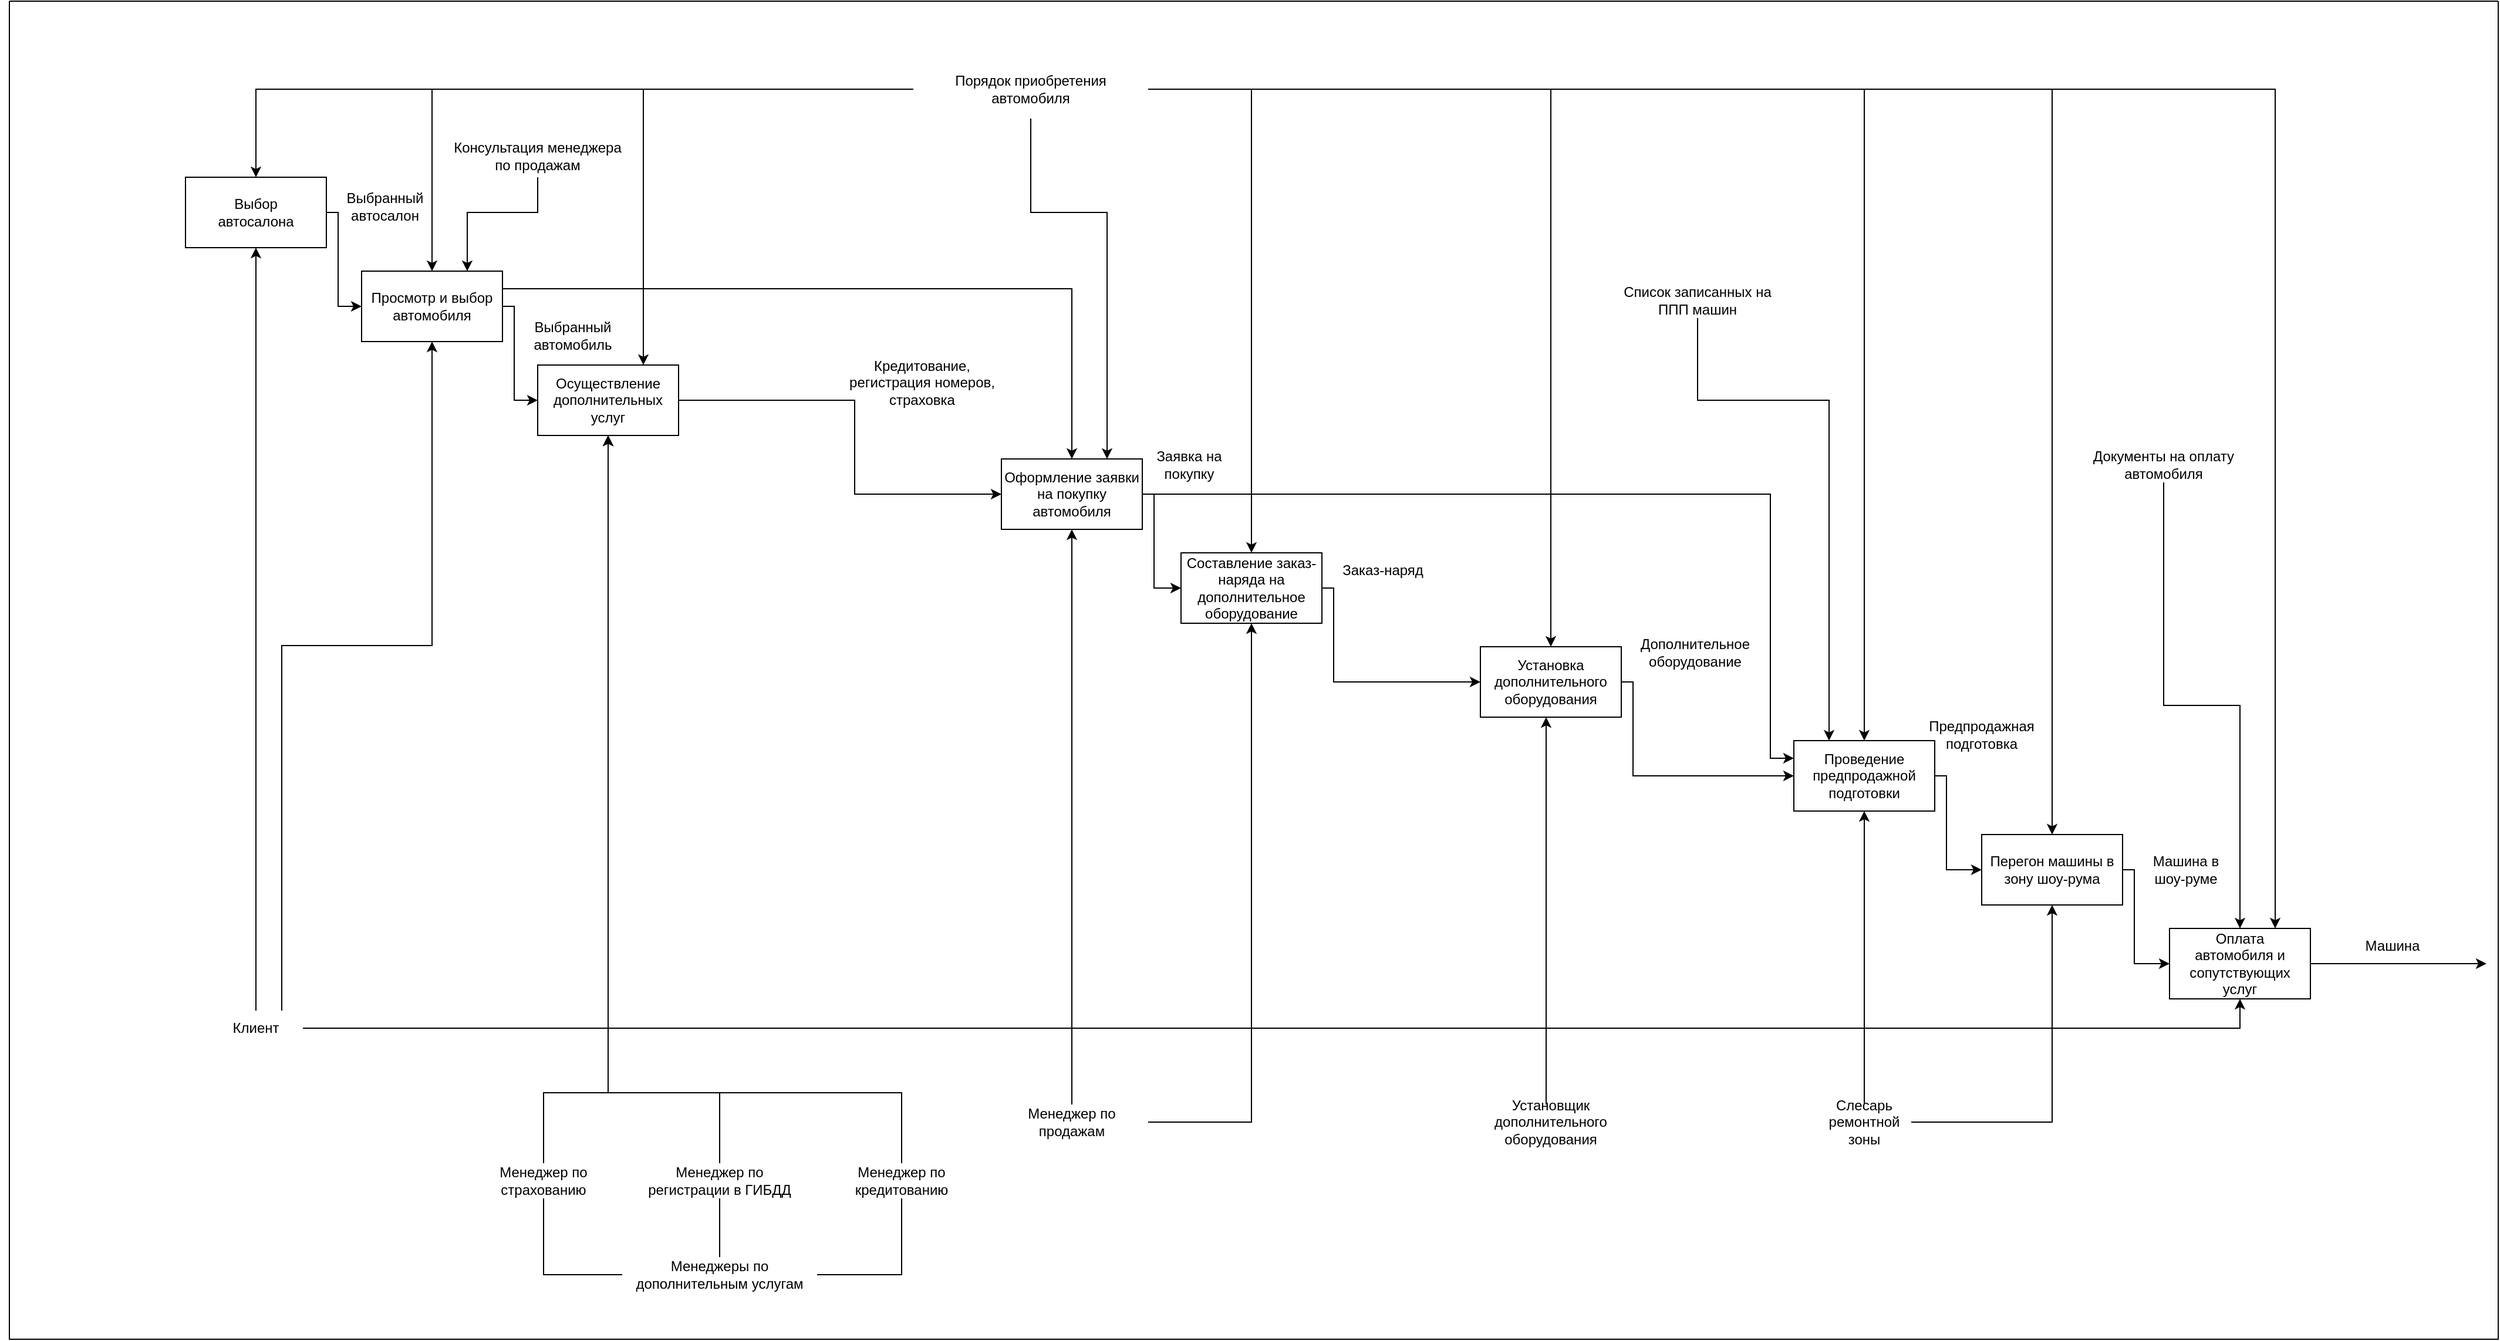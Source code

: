 <mxfile version="20.5.3" type="device"><diagram id="VPbmkYPjIbCvdr9ZGPaK" name="Страница 1"><mxGraphModel dx="3148" dy="1978" grid="0" gridSize="10" guides="1" tooltips="1" connect="1" arrows="1" fold="1" page="0" pageScale="1" pageWidth="827" pageHeight="1169" math="0" shadow="0"><root><mxCell id="0"/><mxCell id="1" parent="0"/><mxCell id="XSYBADVuLUfezzwAsqKa-1" value="" style="swimlane;startSize=0;" parent="1" vertex="1"><mxGeometry x="-160" y="-220" width="2120" height="1140" as="geometry"/></mxCell><mxCell id="XSYBADVuLUfezzwAsqKa-139" style="edgeStyle=orthogonalEdgeStyle;rounded=0;orthogonalLoop=1;jettySize=auto;html=1;entryX=0.5;entryY=0;entryDx=0;entryDy=0;" parent="XSYBADVuLUfezzwAsqKa-1" source="XSYBADVuLUfezzwAsqKa-2" target="XSYBADVuLUfezzwAsqKa-13" edge="1"><mxGeometry relative="1" as="geometry"/></mxCell><mxCell id="XSYBADVuLUfezzwAsqKa-140" style="edgeStyle=orthogonalEdgeStyle;rounded=0;orthogonalLoop=1;jettySize=auto;html=1;entryX=0.5;entryY=0;entryDx=0;entryDy=0;" parent="XSYBADVuLUfezzwAsqKa-1" source="XSYBADVuLUfezzwAsqKa-2" target="XSYBADVuLUfezzwAsqKa-58" edge="1"><mxGeometry relative="1" as="geometry"/></mxCell><mxCell id="XSYBADVuLUfezzwAsqKa-143" style="edgeStyle=orthogonalEdgeStyle;rounded=0;orthogonalLoop=1;jettySize=auto;html=1;entryX=0.75;entryY=0;entryDx=0;entryDy=0;" parent="XSYBADVuLUfezzwAsqKa-1" source="XSYBADVuLUfezzwAsqKa-2" target="XSYBADVuLUfezzwAsqKa-104" edge="1"><mxGeometry relative="1" as="geometry"/></mxCell><mxCell id="XSYBADVuLUfezzwAsqKa-144" style="edgeStyle=orthogonalEdgeStyle;rounded=0;orthogonalLoop=1;jettySize=auto;html=1;entryX=0.75;entryY=0;entryDx=0;entryDy=0;" parent="XSYBADVuLUfezzwAsqKa-1" target="XSYBADVuLUfezzwAsqKa-95" edge="1"><mxGeometry relative="1" as="geometry"><mxPoint x="870" y="100" as="sourcePoint"/><Array as="points"><mxPoint x="870" y="180"/><mxPoint x="935" y="180"/></Array></mxGeometry></mxCell><mxCell id="XSYBADVuLUfezzwAsqKa-145" style="edgeStyle=orthogonalEdgeStyle;rounded=0;orthogonalLoop=1;jettySize=auto;html=1;entryX=0.5;entryY=0;entryDx=0;entryDy=0;" parent="XSYBADVuLUfezzwAsqKa-1" source="XSYBADVuLUfezzwAsqKa-2" target="XSYBADVuLUfezzwAsqKa-98" edge="1"><mxGeometry relative="1" as="geometry"/></mxCell><mxCell id="XSYBADVuLUfezzwAsqKa-146" style="edgeStyle=orthogonalEdgeStyle;rounded=0;orthogonalLoop=1;jettySize=auto;html=1;entryX=0.5;entryY=0;entryDx=0;entryDy=0;" parent="XSYBADVuLUfezzwAsqKa-1" source="XSYBADVuLUfezzwAsqKa-2" target="XSYBADVuLUfezzwAsqKa-101" edge="1"><mxGeometry relative="1" as="geometry"/></mxCell><mxCell id="XSYBADVuLUfezzwAsqKa-147" style="edgeStyle=orthogonalEdgeStyle;rounded=0;orthogonalLoop=1;jettySize=auto;html=1;entryX=0.5;entryY=0;entryDx=0;entryDy=0;" parent="XSYBADVuLUfezzwAsqKa-1" source="XSYBADVuLUfezzwAsqKa-2" target="XSYBADVuLUfezzwAsqKa-90" edge="1"><mxGeometry relative="1" as="geometry"/></mxCell><mxCell id="XSYBADVuLUfezzwAsqKa-148" style="edgeStyle=orthogonalEdgeStyle;rounded=0;orthogonalLoop=1;jettySize=auto;html=1;entryX=0.5;entryY=0;entryDx=0;entryDy=0;" parent="XSYBADVuLUfezzwAsqKa-1" source="XSYBADVuLUfezzwAsqKa-2" target="XSYBADVuLUfezzwAsqKa-122" edge="1"><mxGeometry relative="1" as="geometry"/></mxCell><mxCell id="XSYBADVuLUfezzwAsqKa-150" style="edgeStyle=orthogonalEdgeStyle;rounded=0;orthogonalLoop=1;jettySize=auto;html=1;entryX=0.75;entryY=0;entryDx=0;entryDy=0;" parent="XSYBADVuLUfezzwAsqKa-1" source="XSYBADVuLUfezzwAsqKa-2" target="XSYBADVuLUfezzwAsqKa-127" edge="1"><mxGeometry relative="1" as="geometry"/></mxCell><mxCell id="XSYBADVuLUfezzwAsqKa-2" value="Порядок приобретения автомобиля" style="text;html=1;strokeColor=none;fillColor=none;align=center;verticalAlign=middle;whiteSpace=wrap;rounded=0;" parent="XSYBADVuLUfezzwAsqKa-1" vertex="1"><mxGeometry x="770" y="60" width="200" height="30" as="geometry"/></mxCell><mxCell id="XSYBADVuLUfezzwAsqKa-275" style="edgeStyle=orthogonalEdgeStyle;rounded=0;orthogonalLoop=1;jettySize=auto;html=1;entryX=0.5;entryY=1;entryDx=0;entryDy=0;" parent="XSYBADVuLUfezzwAsqKa-1" source="XSYBADVuLUfezzwAsqKa-3" target="XSYBADVuLUfezzwAsqKa-127" edge="1"><mxGeometry relative="1" as="geometry"/></mxCell><mxCell id="SaHuT33S5q8X9UQD9NHG-1" style="edgeStyle=orthogonalEdgeStyle;rounded=0;orthogonalLoop=1;jettySize=auto;html=1;" parent="XSYBADVuLUfezzwAsqKa-1" source="XSYBADVuLUfezzwAsqKa-3" target="XSYBADVuLUfezzwAsqKa-58" edge="1"><mxGeometry relative="1" as="geometry"><Array as="points"><mxPoint x="232" y="549"/><mxPoint x="360" y="549"/></Array></mxGeometry></mxCell><mxCell id="XSYBADVuLUfezzwAsqKa-3" value="Клиент" style="text;html=1;strokeColor=none;fillColor=none;align=center;verticalAlign=middle;whiteSpace=wrap;rounded=0;" parent="XSYBADVuLUfezzwAsqKa-1" vertex="1"><mxGeometry x="170" y="860" width="80" height="30" as="geometry"/></mxCell><mxCell id="XSYBADVuLUfezzwAsqKa-12" value="" style="endArrow=classic;html=1;rounded=0;" parent="XSYBADVuLUfezzwAsqKa-1" target="XSYBADVuLUfezzwAsqKa-1" edge="1"><mxGeometry width="50" height="50" relative="1" as="geometry"><mxPoint y="130" as="sourcePoint"/><mxPoint x="50" y="80" as="targetPoint"/></mxGeometry></mxCell><mxCell id="XSYBADVuLUfezzwAsqKa-13" value="Выбор &lt;br&gt;автосалона" style="rounded=0;whiteSpace=wrap;html=1;" parent="XSYBADVuLUfezzwAsqKa-1" vertex="1"><mxGeometry x="150" y="150" width="120" height="60" as="geometry"/></mxCell><mxCell id="XSYBADVuLUfezzwAsqKa-32" value="Просмотр и выбор автомобиля" style="rounded=0;whiteSpace=wrap;html=1;" parent="XSYBADVuLUfezzwAsqKa-1" vertex="1"><mxGeometry x="300" y="230" width="120" height="60" as="geometry"/></mxCell><mxCell id="XSYBADVuLUfezzwAsqKa-34" value="" style="endArrow=classic;html=1;rounded=0;entryX=0.5;entryY=1;entryDx=0;entryDy=0;" parent="XSYBADVuLUfezzwAsqKa-1" target="XSYBADVuLUfezzwAsqKa-13" edge="1"><mxGeometry width="50" height="50" relative="1" as="geometry"><mxPoint x="210" y="860" as="sourcePoint"/><mxPoint x="580" y="460" as="targetPoint"/></mxGeometry></mxCell><mxCell id="XSYBADVuLUfezzwAsqKa-35" value="" style="endArrow=classic;html=1;rounded=0;exitX=1;exitY=0.5;exitDx=0;exitDy=0;entryX=0;entryY=0.5;entryDx=0;entryDy=0;" parent="XSYBADVuLUfezzwAsqKa-1" source="XSYBADVuLUfezzwAsqKa-13" target="XSYBADVuLUfezzwAsqKa-32" edge="1"><mxGeometry width="50" height="50" relative="1" as="geometry"><mxPoint x="300" y="170" as="sourcePoint"/><mxPoint x="350" y="120" as="targetPoint"/><Array as="points"><mxPoint x="280" y="180"/><mxPoint x="280" y="260"/></Array></mxGeometry></mxCell><mxCell id="XSYBADVuLUfezzwAsqKa-38" value="Выбранный автосалон" style="text;html=1;strokeColor=none;fillColor=none;align=center;verticalAlign=middle;whiteSpace=wrap;rounded=0;" parent="XSYBADVuLUfezzwAsqKa-1" vertex="1"><mxGeometry x="280" y="160" width="80" height="30" as="geometry"/></mxCell><mxCell id="XSYBADVuLUfezzwAsqKa-58" value="Просмотр и выбор автомобиля" style="rounded=0;whiteSpace=wrap;html=1;" parent="XSYBADVuLUfezzwAsqKa-1" vertex="1"><mxGeometry x="300" y="230" width="120" height="60" as="geometry"/></mxCell><mxCell id="XSYBADVuLUfezzwAsqKa-69" value="&lt;br&gt;Консультация менеджера по продажам" style="text;html=1;strokeColor=none;fillColor=none;align=center;verticalAlign=middle;whiteSpace=wrap;rounded=0;" parent="XSYBADVuLUfezzwAsqKa-1" vertex="1"><mxGeometry x="370" y="110" width="160" height="30" as="geometry"/></mxCell><mxCell id="XSYBADVuLUfezzwAsqKa-72" value="Менеджеры по дополнительным услугам" style="text;html=1;strokeColor=none;fillColor=none;align=center;verticalAlign=middle;whiteSpace=wrap;rounded=0;" parent="XSYBADVuLUfezzwAsqKa-1" vertex="1"><mxGeometry x="522" y="1070" width="166" height="30" as="geometry"/></mxCell><mxCell id="XSYBADVuLUfezzwAsqKa-273" style="edgeStyle=orthogonalEdgeStyle;rounded=0;orthogonalLoop=1;jettySize=auto;html=1;entryX=0.5;entryY=1;entryDx=0;entryDy=0;" parent="XSYBADVuLUfezzwAsqKa-1" source="XSYBADVuLUfezzwAsqKa-73" target="XSYBADVuLUfezzwAsqKa-98" edge="1"><mxGeometry relative="1" as="geometry"/></mxCell><mxCell id="XSYBADVuLUfezzwAsqKa-73" value="Менеджер по продажам" style="text;html=1;strokeColor=none;fillColor=none;align=center;verticalAlign=middle;whiteSpace=wrap;rounded=0;" parent="XSYBADVuLUfezzwAsqKa-1" vertex="1"><mxGeometry x="840" y="940" width="130" height="30" as="geometry"/></mxCell><mxCell id="XSYBADVuLUfezzwAsqKa-116" style="edgeStyle=orthogonalEdgeStyle;rounded=0;orthogonalLoop=1;jettySize=auto;html=1;entryX=0.5;entryY=1;entryDx=0;entryDy=0;" parent="XSYBADVuLUfezzwAsqKa-1" source="XSYBADVuLUfezzwAsqKa-74" target="XSYBADVuLUfezzwAsqKa-104" edge="1"><mxGeometry relative="1" as="geometry"><Array as="points"><mxPoint x="455" y="930"/><mxPoint x="510" y="930"/></Array></mxGeometry></mxCell><mxCell id="XSYBADVuLUfezzwAsqKa-74" value="Менеджер по страхованию&lt;span style=&quot;color: rgba(0, 0, 0, 0); font-family: monospace; font-size: 0px; text-align: start;&quot;&gt;%3CmxGraphModel%3E%3Croot%3E%3CmxCell%20id%3D%220%22%2F%3E%3CmxCell%20id%3D%221%22%20parent%3D%220%22%2F%3E%3CmxCell%20id%3D%222%22%20value%3D%22%D0%9C%D0%B5%D0%BD%D0%B5%D0%B4%D0%B6%D0%B5%D1%80%D1%8B%20%D0%BF%D0%BE%20%D0%B4%D0%BE%D0%BF%D0%BE%D0%BB%D0%BD%D0%B8%D1%82%D0%B5%D0%BB%D1%8C%D0%BD%D1%8B%D0%BC%20%D1%83%D1%81%D0%BB%D1%83%D0%B3%D0%B0%D0%BC%22%20style%3D%22text%3Bhtml%3D1%3BstrokeColor%3Dnone%3BfillColor%3Dnone%3Balign%3Dcenter%3BverticalAlign%3Dmiddle%3BwhiteSpace%3Dwrap%3Brounded%3D0%3B%22%20vertex%3D%221%22%20parent%3D%221%22%3E%3CmxGeometry%20x%3D%22160%22%20y%3D%22520%22%20width%3D%22166%22%20height%3D%2230%22%20as%3D%22geometry%22%2F%3E%3C%2FmxCell%3E%3C%2Froot%3E%3C%2FmxGraphModel%3E&lt;/span&gt;" style="text;html=1;strokeColor=none;fillColor=none;align=center;verticalAlign=middle;whiteSpace=wrap;rounded=0;" parent="XSYBADVuLUfezzwAsqKa-1" vertex="1"><mxGeometry x="390" y="990" width="130" height="30" as="geometry"/></mxCell><mxCell id="XSYBADVuLUfezzwAsqKa-115" style="edgeStyle=orthogonalEdgeStyle;rounded=0;orthogonalLoop=1;jettySize=auto;html=1;entryX=0.5;entryY=1;entryDx=0;entryDy=0;" parent="XSYBADVuLUfezzwAsqKa-1" source="XSYBADVuLUfezzwAsqKa-75" target="XSYBADVuLUfezzwAsqKa-104" edge="1"><mxGeometry relative="1" as="geometry"><Array as="points"><mxPoint x="605" y="930"/><mxPoint x="510" y="930"/></Array></mxGeometry></mxCell><mxCell id="XSYBADVuLUfezzwAsqKa-75" value="Менеджер по регистрации в ГИБДД&lt;span style=&quot;color: rgba(0, 0, 0, 0); font-family: monospace; font-size: 0px; text-align: start;&quot;&gt;%3CmxGraphModel%3E%3Croot%3E%3CmxCell%20id%3D%220%22%2F%3E%3CmxCell%20id%3D%221%22%20parent%3D%220%22%2F%3E%3CmxCell%20id%3D%222%22%20value%3D%22%D0%9C%D0%B5%D0%BD%D0%B5%D0%B4%D0%B6%D0%B5%D1%80%D1%8B%20%D0%BF%D0%BE%20%D0%B4%D0%BE%D0%BF%D0%BE%D0%BB%D0%BD%D0%B8%D1%82%D0%B5%D0%BB%D1%8C%D0%BD%D1%8B%D0%BC%20%D1%83%D1%81%D0%BB%D1%83%D0%B3%D0%B0%D0%BC%22%20style%3D%22text%3Bhtml%3D1%3BstrokeColor%3Dnone%3BfillColor%3Dnone%3Balign%3Dcenter%3BverticalAlign%3Dmiddle%3BwhiteSpace%3Dwrap%3Brounded%3D0%3B%22%20vertex%3D%221%22%20parent%3D%221%22%3E%3CmxGeometry%20x%3D%22160%22%20y%3D%22520%22%20width%3D%22166%22%20height%3D%2230%22%20as%3D%22geometry%22%2F%3E%3C%2FmxCell%3E%3C%2Froot%3E%3C%2FmxGraphModel%3E&lt;/span&gt;" style="text;html=1;strokeColor=none;fillColor=none;align=center;verticalAlign=middle;whiteSpace=wrap;rounded=0;" parent="XSYBADVuLUfezzwAsqKa-1" vertex="1"><mxGeometry x="535" y="990" width="140" height="30" as="geometry"/></mxCell><mxCell id="XSYBADVuLUfezzwAsqKa-117" style="edgeStyle=orthogonalEdgeStyle;rounded=0;orthogonalLoop=1;jettySize=auto;html=1;entryX=0.5;entryY=1;entryDx=0;entryDy=0;exitX=0.5;exitY=0;exitDx=0;exitDy=0;" parent="XSYBADVuLUfezzwAsqKa-1" source="XSYBADVuLUfezzwAsqKa-76" target="XSYBADVuLUfezzwAsqKa-104" edge="1"><mxGeometry relative="1" as="geometry"><Array as="points"><mxPoint x="760" y="930"/><mxPoint x="510" y="930"/></Array></mxGeometry></mxCell><mxCell id="XSYBADVuLUfezzwAsqKa-76" value="Менеджер по кредитованию&lt;span style=&quot;color: rgba(0, 0, 0, 0); font-family: monospace; font-size: 0px; text-align: start;&quot;&gt;%3CmxGraphModel%3E%3Croot%3E%3CmxCell%20id%3D%220%22%2F%3E%3CmxCell%20id%3D%221%22%20parent%3D%220%22%2F%3E%3CmxCell%20id%3D%222%22%20value%3D%22%D0%9C%D0%B5%D0%BD%D0%B5%D0%B4%D0%B6%D0%B5%D1%80%D1%8B%20%D0%BF%D0%BE%20%D0%B4%D0%BE%D0%BF%D0%BE%D0%BB%D0%BD%D0%B8%D1%82%D0%B5%D0%BB%D1%8C%D0%BD%D1%8B%D0%BC%20%D1%83%D1%81%D0%BB%D1%83%D0%B3%D0%B0%D0%BC%22%20style%3D%22text%3Bhtml%3D1%3BstrokeColor%3Dnone%3BfillColor%3Dnone%3Balign%3Dcenter%3BverticalAlign%3Dmiddle%3BwhiteSpace%3Dwrap%3Brounded%3D0%3B%22%20vertex%3D%221%22%20parent%3D%221%22%3E%3CmxGeometry%20x%3D%22160%22%20y%3D%22520%22%20width%3D%22166%22%20height%3D%2230%22%20as%3D%22geometry%22%2F%3E%3C%2FmxCell%3E%3C%2Froot%3E%3C%2FmxGraphModel%3E&lt;/span&gt;" style="text;html=1;strokeColor=none;fillColor=none;align=center;verticalAlign=middle;whiteSpace=wrap;rounded=0;" parent="XSYBADVuLUfezzwAsqKa-1" vertex="1"><mxGeometry x="690" y="990" width="140" height="30" as="geometry"/></mxCell><mxCell id="XSYBADVuLUfezzwAsqKa-269" style="edgeStyle=orthogonalEdgeStyle;rounded=0;orthogonalLoop=1;jettySize=auto;html=1;entryX=0.5;entryY=1;entryDx=0;entryDy=0;exitX=0.5;exitY=0;exitDx=0;exitDy=0;" parent="XSYBADVuLUfezzwAsqKa-1" edge="1"><mxGeometry relative="1" as="geometry"><mxPoint x="1309" y="940" as="sourcePoint"/><mxPoint x="1309" y="610" as="targetPoint"/></mxGeometry></mxCell><mxCell id="XSYBADVuLUfezzwAsqKa-78" value="Установщик дополнительного оборудования" style="text;html=1;strokeColor=none;fillColor=none;align=center;verticalAlign=middle;whiteSpace=wrap;rounded=0;" parent="XSYBADVuLUfezzwAsqKa-1" vertex="1"><mxGeometry x="1230" y="940" width="166" height="30" as="geometry"/></mxCell><mxCell id="XSYBADVuLUfezzwAsqKa-131" style="edgeStyle=orthogonalEdgeStyle;rounded=0;orthogonalLoop=1;jettySize=auto;html=1;entryX=0.5;entryY=1;entryDx=0;entryDy=0;" parent="XSYBADVuLUfezzwAsqKa-1" source="XSYBADVuLUfezzwAsqKa-80" target="XSYBADVuLUfezzwAsqKa-122" edge="1"><mxGeometry relative="1" as="geometry"/></mxCell><mxCell id="XSYBADVuLUfezzwAsqKa-271" style="edgeStyle=orthogonalEdgeStyle;rounded=0;orthogonalLoop=1;jettySize=auto;html=1;entryX=0.5;entryY=1;entryDx=0;entryDy=0;exitX=0.5;exitY=0;exitDx=0;exitDy=0;" parent="XSYBADVuLUfezzwAsqKa-1" source="XSYBADVuLUfezzwAsqKa-80" target="XSYBADVuLUfezzwAsqKa-90" edge="1"><mxGeometry relative="1" as="geometry"><mxPoint x="1580" y="900" as="sourcePoint"/></mxGeometry></mxCell><mxCell id="XSYBADVuLUfezzwAsqKa-80" value="Слесарь ремонтной зоны" style="text;html=1;strokeColor=none;fillColor=none;align=center;verticalAlign=middle;whiteSpace=wrap;rounded=0;" parent="XSYBADVuLUfezzwAsqKa-1" vertex="1"><mxGeometry x="1540" y="940" width="80" height="30" as="geometry"/></mxCell><mxCell id="XSYBADVuLUfezzwAsqKa-81" value="Оформление заявки на покупку автомобиля" style="rounded=0;whiteSpace=wrap;html=1;" parent="XSYBADVuLUfezzwAsqKa-1" vertex="1"><mxGeometry x="845" y="390" width="120" height="60" as="geometry"/></mxCell><mxCell id="XSYBADVuLUfezzwAsqKa-83" value="" style="endArrow=classic;html=1;rounded=0;exitX=1;exitY=0.5;exitDx=0;exitDy=0;entryX=0;entryY=0.5;entryDx=0;entryDy=0;" parent="XSYBADVuLUfezzwAsqKa-1" target="XSYBADVuLUfezzwAsqKa-84" edge="1"><mxGeometry width="50" height="50" relative="1" as="geometry"><mxPoint x="965" y="420" as="sourcePoint"/><mxPoint x="1152" y="720.0" as="targetPoint"/><Array as="points"><mxPoint x="975" y="420"/><mxPoint x="975" y="500"/></Array></mxGeometry></mxCell><mxCell id="XSYBADVuLUfezzwAsqKa-84" value="Составление заказ-наряда на дополнительное оборудование" style="rounded=0;whiteSpace=wrap;html=1;" parent="XSYBADVuLUfezzwAsqKa-1" vertex="1"><mxGeometry x="998" y="470" width="120" height="60" as="geometry"/></mxCell><mxCell id="XSYBADVuLUfezzwAsqKa-85" value="Заявка на покупку" style="text;html=1;strokeColor=none;fillColor=none;align=center;verticalAlign=middle;whiteSpace=wrap;rounded=0;" parent="XSYBADVuLUfezzwAsqKa-1" vertex="1"><mxGeometry x="965" y="380" width="80" height="30" as="geometry"/></mxCell><mxCell id="XSYBADVuLUfezzwAsqKa-86" value="" style="endArrow=classic;html=1;rounded=0;entryX=0.5;entryY=1;entryDx=0;entryDy=0;exitX=0.5;exitY=0;exitDx=0;exitDy=0;" parent="XSYBADVuLUfezzwAsqKa-1" source="XSYBADVuLUfezzwAsqKa-73" target="XSYBADVuLUfezzwAsqKa-81" edge="1"><mxGeometry width="50" height="50" relative="1" as="geometry"><mxPoint x="868" y="1080" as="sourcePoint"/><mxPoint x="998" y="690.0" as="targetPoint"/><Array as="points"><mxPoint x="905" y="610"/><mxPoint x="905" y="520"/></Array></mxGeometry></mxCell><mxCell id="XSYBADVuLUfezzwAsqKa-87" value="Установка дополнительного оборудования" style="rounded=0;whiteSpace=wrap;html=1;" parent="XSYBADVuLUfezzwAsqKa-1" vertex="1"><mxGeometry x="1253" y="550" width="120" height="60" as="geometry"/></mxCell><mxCell id="XSYBADVuLUfezzwAsqKa-88" value="" style="endArrow=classic;html=1;rounded=0;exitX=1;exitY=0.5;exitDx=0;exitDy=0;entryX=0;entryY=0.5;entryDx=0;entryDy=0;" parent="XSYBADVuLUfezzwAsqKa-1" target="XSYBADVuLUfezzwAsqKa-87" edge="1"><mxGeometry width="50" height="50" relative="1" as="geometry"><mxPoint x="1118" y="500" as="sourcePoint"/><mxPoint x="1311" y="800" as="targetPoint"/><Array as="points"><mxPoint x="1128" y="500"/><mxPoint x="1128" y="580"/></Array></mxGeometry></mxCell><mxCell id="XSYBADVuLUfezzwAsqKa-89" value="Заказ-наряд" style="text;html=1;strokeColor=none;fillColor=none;align=center;verticalAlign=middle;whiteSpace=wrap;rounded=0;" parent="XSYBADVuLUfezzwAsqKa-1" vertex="1"><mxGeometry x="1130" y="470" width="80" height="30" as="geometry"/></mxCell><mxCell id="XSYBADVuLUfezzwAsqKa-90" value="Проведение предпродажной подготовки" style="rounded=0;whiteSpace=wrap;html=1;" parent="XSYBADVuLUfezzwAsqKa-1" vertex="1"><mxGeometry x="1520" y="630" width="120" height="60" as="geometry"/></mxCell><mxCell id="XSYBADVuLUfezzwAsqKa-91" value="" style="endArrow=classic;html=1;rounded=0;exitX=1;exitY=0.5;exitDx=0;exitDy=0;entryX=0;entryY=0.5;entryDx=0;entryDy=0;" parent="XSYBADVuLUfezzwAsqKa-1" target="XSYBADVuLUfezzwAsqKa-90" edge="1"><mxGeometry width="50" height="50" relative="1" as="geometry"><mxPoint x="1373" y="580" as="sourcePoint"/><mxPoint x="1563" y="880" as="targetPoint"/><Array as="points"><mxPoint x="1383" y="580"/><mxPoint x="1383" y="660"/></Array></mxGeometry></mxCell><mxCell id="XSYBADVuLUfezzwAsqKa-93" value="Дополнительное оборудование" style="text;html=1;strokeColor=none;fillColor=none;align=center;verticalAlign=middle;whiteSpace=wrap;rounded=0;" parent="XSYBADVuLUfezzwAsqKa-1" vertex="1"><mxGeometry x="1396" y="540" width="80" height="30" as="geometry"/></mxCell><mxCell id="XSYBADVuLUfezzwAsqKa-121" style="edgeStyle=orthogonalEdgeStyle;rounded=0;orthogonalLoop=1;jettySize=auto;html=1;entryX=0;entryY=0.25;entryDx=0;entryDy=0;" parent="XSYBADVuLUfezzwAsqKa-1" source="XSYBADVuLUfezzwAsqKa-95" target="XSYBADVuLUfezzwAsqKa-90" edge="1"><mxGeometry relative="1" as="geometry"><Array as="points"><mxPoint x="1500" y="420"/><mxPoint x="1500" y="645"/></Array></mxGeometry></mxCell><mxCell id="XSYBADVuLUfezzwAsqKa-95" value="Оформление заявки на покупку автомобиля" style="rounded=0;whiteSpace=wrap;html=1;" parent="XSYBADVuLUfezzwAsqKa-1" vertex="1"><mxGeometry x="845" y="390" width="120" height="60" as="geometry"/></mxCell><mxCell id="XSYBADVuLUfezzwAsqKa-98" value="Составление заказ-наряда на дополнительное оборудование" style="rounded=0;whiteSpace=wrap;html=1;" parent="XSYBADVuLUfezzwAsqKa-1" vertex="1"><mxGeometry x="998" y="470" width="120" height="60" as="geometry"/></mxCell><mxCell id="XSYBADVuLUfezzwAsqKa-101" value="Установка дополнительного оборудования" style="rounded=0;whiteSpace=wrap;html=1;" parent="XSYBADVuLUfezzwAsqKa-1" vertex="1"><mxGeometry x="1253" y="550" width="120" height="60" as="geometry"/></mxCell><mxCell id="XSYBADVuLUfezzwAsqKa-107" style="edgeStyle=orthogonalEdgeStyle;rounded=0;orthogonalLoop=1;jettySize=auto;html=1;entryX=0;entryY=0.5;entryDx=0;entryDy=0;" parent="XSYBADVuLUfezzwAsqKa-1" source="XSYBADVuLUfezzwAsqKa-104" target="XSYBADVuLUfezzwAsqKa-95" edge="1"><mxGeometry relative="1" as="geometry"><Array as="points"><mxPoint x="720" y="340"/><mxPoint x="720" y="420"/></Array></mxGeometry></mxCell><mxCell id="XSYBADVuLUfezzwAsqKa-104" value="Осуществление дополнительных услуг" style="rounded=0;whiteSpace=wrap;html=1;" parent="XSYBADVuLUfezzwAsqKa-1" vertex="1"><mxGeometry x="450" y="310" width="120" height="60" as="geometry"/></mxCell><mxCell id="XSYBADVuLUfezzwAsqKa-105" value="" style="endArrow=classic;html=1;rounded=0;exitX=1;exitY=0.5;exitDx=0;exitDy=0;entryX=0;entryY=0.5;entryDx=0;entryDy=0;" parent="XSYBADVuLUfezzwAsqKa-1" edge="1"><mxGeometry width="50" height="50" relative="1" as="geometry"><mxPoint x="420" y="260" as="sourcePoint"/><mxPoint x="450" y="340" as="targetPoint"/><Array as="points"><mxPoint x="430" y="260"/><mxPoint x="430" y="340"/></Array></mxGeometry></mxCell><mxCell id="XSYBADVuLUfezzwAsqKa-106" value="Выбранный автомобиль" style="text;html=1;strokeColor=none;fillColor=none;align=center;verticalAlign=middle;whiteSpace=wrap;rounded=0;" parent="XSYBADVuLUfezzwAsqKa-1" vertex="1"><mxGeometry x="440" y="270" width="80" height="30" as="geometry"/></mxCell><mxCell id="XSYBADVuLUfezzwAsqKa-109" value="" style="endArrow=classic;html=1;rounded=0;entryX=0.5;entryY=0;entryDx=0;entryDy=0;exitX=1;exitY=0.25;exitDx=0;exitDy=0;" parent="XSYBADVuLUfezzwAsqKa-1" source="XSYBADVuLUfezzwAsqKa-58" target="XSYBADVuLUfezzwAsqKa-95" edge="1"><mxGeometry width="50" height="50" relative="1" as="geometry"><mxPoint x="450" y="240" as="sourcePoint"/><mxPoint x="590" y="240" as="targetPoint"/><Array as="points"><mxPoint x="905" y="245"/></Array></mxGeometry></mxCell><mxCell id="XSYBADVuLUfezzwAsqKa-110" value="Кредитование, регистрация номеров, страховка" style="text;html=1;strokeColor=none;fillColor=none;align=center;verticalAlign=middle;whiteSpace=wrap;rounded=0;" parent="XSYBADVuLUfezzwAsqKa-1" vertex="1"><mxGeometry x="710" y="310" width="135" height="30" as="geometry"/></mxCell><mxCell id="XSYBADVuLUfezzwAsqKa-122" value="Перегон машины в зону шоу-рума" style="rounded=0;whiteSpace=wrap;html=1;" parent="XSYBADVuLUfezzwAsqKa-1" vertex="1"><mxGeometry x="1680" y="710" width="120" height="60" as="geometry"/></mxCell><mxCell id="XSYBADVuLUfezzwAsqKa-125" value="" style="endArrow=classic;html=1;rounded=0;exitX=1;exitY=0.5;exitDx=0;exitDy=0;entryX=0;entryY=0.5;entryDx=0;entryDy=0;" parent="XSYBADVuLUfezzwAsqKa-1" source="XSYBADVuLUfezzwAsqKa-90" target="XSYBADVuLUfezzwAsqKa-122" edge="1"><mxGeometry width="50" height="50" relative="1" as="geometry"><mxPoint x="1760.0" y="580" as="sourcePoint"/><mxPoint x="1895" y="660" as="targetPoint"/><Array as="points"><mxPoint x="1650" y="660"/><mxPoint x="1650" y="740"/></Array></mxGeometry></mxCell><mxCell id="XSYBADVuLUfezzwAsqKa-126" value="Предпродажная подготовка" style="text;html=1;strokeColor=none;fillColor=none;align=center;verticalAlign=middle;whiteSpace=wrap;rounded=0;" parent="XSYBADVuLUfezzwAsqKa-1" vertex="1"><mxGeometry x="1650" y="610" width="60" height="30" as="geometry"/></mxCell><mxCell id="XSYBADVuLUfezzwAsqKa-127" value="Оплата &lt;br&gt;автомобиля и сопутствующих услуг" style="rounded=0;whiteSpace=wrap;html=1;" parent="XSYBADVuLUfezzwAsqKa-1" vertex="1"><mxGeometry x="1840" y="790" width="120" height="60" as="geometry"/></mxCell><mxCell id="XSYBADVuLUfezzwAsqKa-128" value="" style="endArrow=classic;html=1;rounded=0;exitX=1;exitY=0.5;exitDx=0;exitDy=0;entryX=0;entryY=0.5;entryDx=0;entryDy=0;" parent="XSYBADVuLUfezzwAsqKa-1" edge="1"><mxGeometry width="50" height="50" relative="1" as="geometry"><mxPoint x="1800" y="740" as="sourcePoint"/><mxPoint x="1840" y="820" as="targetPoint"/><Array as="points"><mxPoint x="1810" y="740"/><mxPoint x="1810" y="820"/></Array></mxGeometry></mxCell><mxCell id="XSYBADVuLUfezzwAsqKa-156" style="edgeStyle=orthogonalEdgeStyle;rounded=0;orthogonalLoop=1;jettySize=auto;html=1;entryX=0.5;entryY=0;entryDx=0;entryDy=0;" parent="XSYBADVuLUfezzwAsqKa-1" source="XSYBADVuLUfezzwAsqKa-130" target="XSYBADVuLUfezzwAsqKa-127" edge="1"><mxGeometry relative="1" as="geometry"/></mxCell><mxCell id="XSYBADVuLUfezzwAsqKa-130" value="Документы на оплату автомобиля" style="text;html=1;strokeColor=none;fillColor=none;align=center;verticalAlign=middle;whiteSpace=wrap;rounded=0;" parent="XSYBADVuLUfezzwAsqKa-1" vertex="1"><mxGeometry x="1770" y="380" width="130" height="30" as="geometry"/></mxCell><mxCell id="XSYBADVuLUfezzwAsqKa-133" value="Машина в шоу-руме" style="text;html=1;strokeColor=none;fillColor=none;align=center;verticalAlign=middle;whiteSpace=wrap;rounded=0;" parent="XSYBADVuLUfezzwAsqKa-1" vertex="1"><mxGeometry x="1814" y="725" width="80" height="30" as="geometry"/></mxCell><mxCell id="XSYBADVuLUfezzwAsqKa-137" value="" style="endArrow=classic;html=1;rounded=0;exitX=1;exitY=0.5;exitDx=0;exitDy=0;" parent="XSYBADVuLUfezzwAsqKa-1" source="XSYBADVuLUfezzwAsqKa-127" edge="1"><mxGeometry width="50" height="50" relative="1" as="geometry"><mxPoint x="2020" y="840" as="sourcePoint"/><mxPoint x="2110" y="820" as="targetPoint"/></mxGeometry></mxCell><mxCell id="XSYBADVuLUfezzwAsqKa-138" value="Машина" style="text;html=1;strokeColor=none;fillColor=none;align=center;verticalAlign=middle;whiteSpace=wrap;rounded=0;" parent="XSYBADVuLUfezzwAsqKa-1" vertex="1"><mxGeometry x="1990" y="790" width="80" height="30" as="geometry"/></mxCell><mxCell id="XSYBADVuLUfezzwAsqKa-142" value="" style="endArrow=classic;html=1;rounded=0;entryX=0.75;entryY=0;entryDx=0;entryDy=0;" parent="XSYBADVuLUfezzwAsqKa-1" target="XSYBADVuLUfezzwAsqKa-58" edge="1"><mxGeometry width="50" height="50" relative="1" as="geometry"><mxPoint x="450" y="150" as="sourcePoint"/><mxPoint x="530" y="180" as="targetPoint"/><Array as="points"><mxPoint x="450" y="180"/><mxPoint x="390" y="180"/></Array></mxGeometry></mxCell><mxCell id="XSYBADVuLUfezzwAsqKa-278" style="edgeStyle=orthogonalEdgeStyle;rounded=0;orthogonalLoop=1;jettySize=auto;html=1;entryX=0.25;entryY=0;entryDx=0;entryDy=0;" parent="XSYBADVuLUfezzwAsqKa-1" source="XSYBADVuLUfezzwAsqKa-277" target="XSYBADVuLUfezzwAsqKa-90" edge="1"><mxGeometry relative="1" as="geometry"><Array as="points"><mxPoint x="1438" y="340"/><mxPoint x="1550" y="340"/></Array></mxGeometry></mxCell><mxCell id="XSYBADVuLUfezzwAsqKa-277" value="Список записанных на ППП машин" style="text;html=1;strokeColor=none;fillColor=none;align=center;verticalAlign=middle;whiteSpace=wrap;rounded=0;" parent="XSYBADVuLUfezzwAsqKa-1" vertex="1"><mxGeometry x="1373" y="240" width="130" height="30" as="geometry"/></mxCell><mxCell id="8Tcgz1bJxgKqnOiMuOvW-1" value="" style="endArrow=none;html=1;rounded=0;entryX=0;entryY=0.5;entryDx=0;entryDy=0;exitX=0.5;exitY=1;exitDx=0;exitDy=0;" edge="1" parent="XSYBADVuLUfezzwAsqKa-1" source="XSYBADVuLUfezzwAsqKa-74" target="XSYBADVuLUfezzwAsqKa-72"><mxGeometry width="50" height="50" relative="1" as="geometry"><mxPoint x="400" y="1122" as="sourcePoint"/><mxPoint x="450" y="1072" as="targetPoint"/><Array as="points"><mxPoint x="455" y="1085"/></Array></mxGeometry></mxCell><mxCell id="8Tcgz1bJxgKqnOiMuOvW-2" value="" style="endArrow=none;html=1;rounded=0;entryX=0.5;entryY=1;entryDx=0;entryDy=0;exitX=0.5;exitY=0;exitDx=0;exitDy=0;" edge="1" parent="XSYBADVuLUfezzwAsqKa-1" source="XSYBADVuLUfezzwAsqKa-72" target="XSYBADVuLUfezzwAsqKa-75"><mxGeometry width="50" height="50" relative="1" as="geometry"><mxPoint x="727" y="1098" as="sourcePoint"/><mxPoint x="777" y="1048" as="targetPoint"/></mxGeometry></mxCell><mxCell id="8Tcgz1bJxgKqnOiMuOvW-3" value="" style="endArrow=none;html=1;rounded=0;entryX=0.5;entryY=1;entryDx=0;entryDy=0;exitX=1;exitY=0.5;exitDx=0;exitDy=0;" edge="1" parent="XSYBADVuLUfezzwAsqKa-1" source="XSYBADVuLUfezzwAsqKa-72" target="XSYBADVuLUfezzwAsqKa-76"><mxGeometry width="50" height="50" relative="1" as="geometry"><mxPoint x="724" y="1113" as="sourcePoint"/><mxPoint x="774" y="1063" as="targetPoint"/><Array as="points"><mxPoint x="760" y="1085"/></Array></mxGeometry></mxCell></root></mxGraphModel></diagram></mxfile>